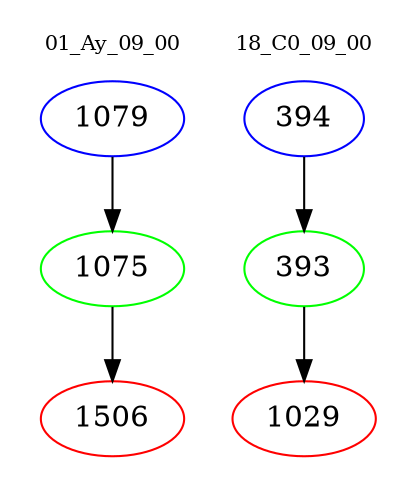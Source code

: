 digraph{
subgraph cluster_0 {
color = white
label = "01_Ay_09_00";
fontsize=10;
T0_1079 [label="1079", color="blue"]
T0_1079 -> T0_1075 [color="black"]
T0_1075 [label="1075", color="green"]
T0_1075 -> T0_1506 [color="black"]
T0_1506 [label="1506", color="red"]
}
subgraph cluster_1 {
color = white
label = "18_C0_09_00";
fontsize=10;
T1_394 [label="394", color="blue"]
T1_394 -> T1_393 [color="black"]
T1_393 [label="393", color="green"]
T1_393 -> T1_1029 [color="black"]
T1_1029 [label="1029", color="red"]
}
}
